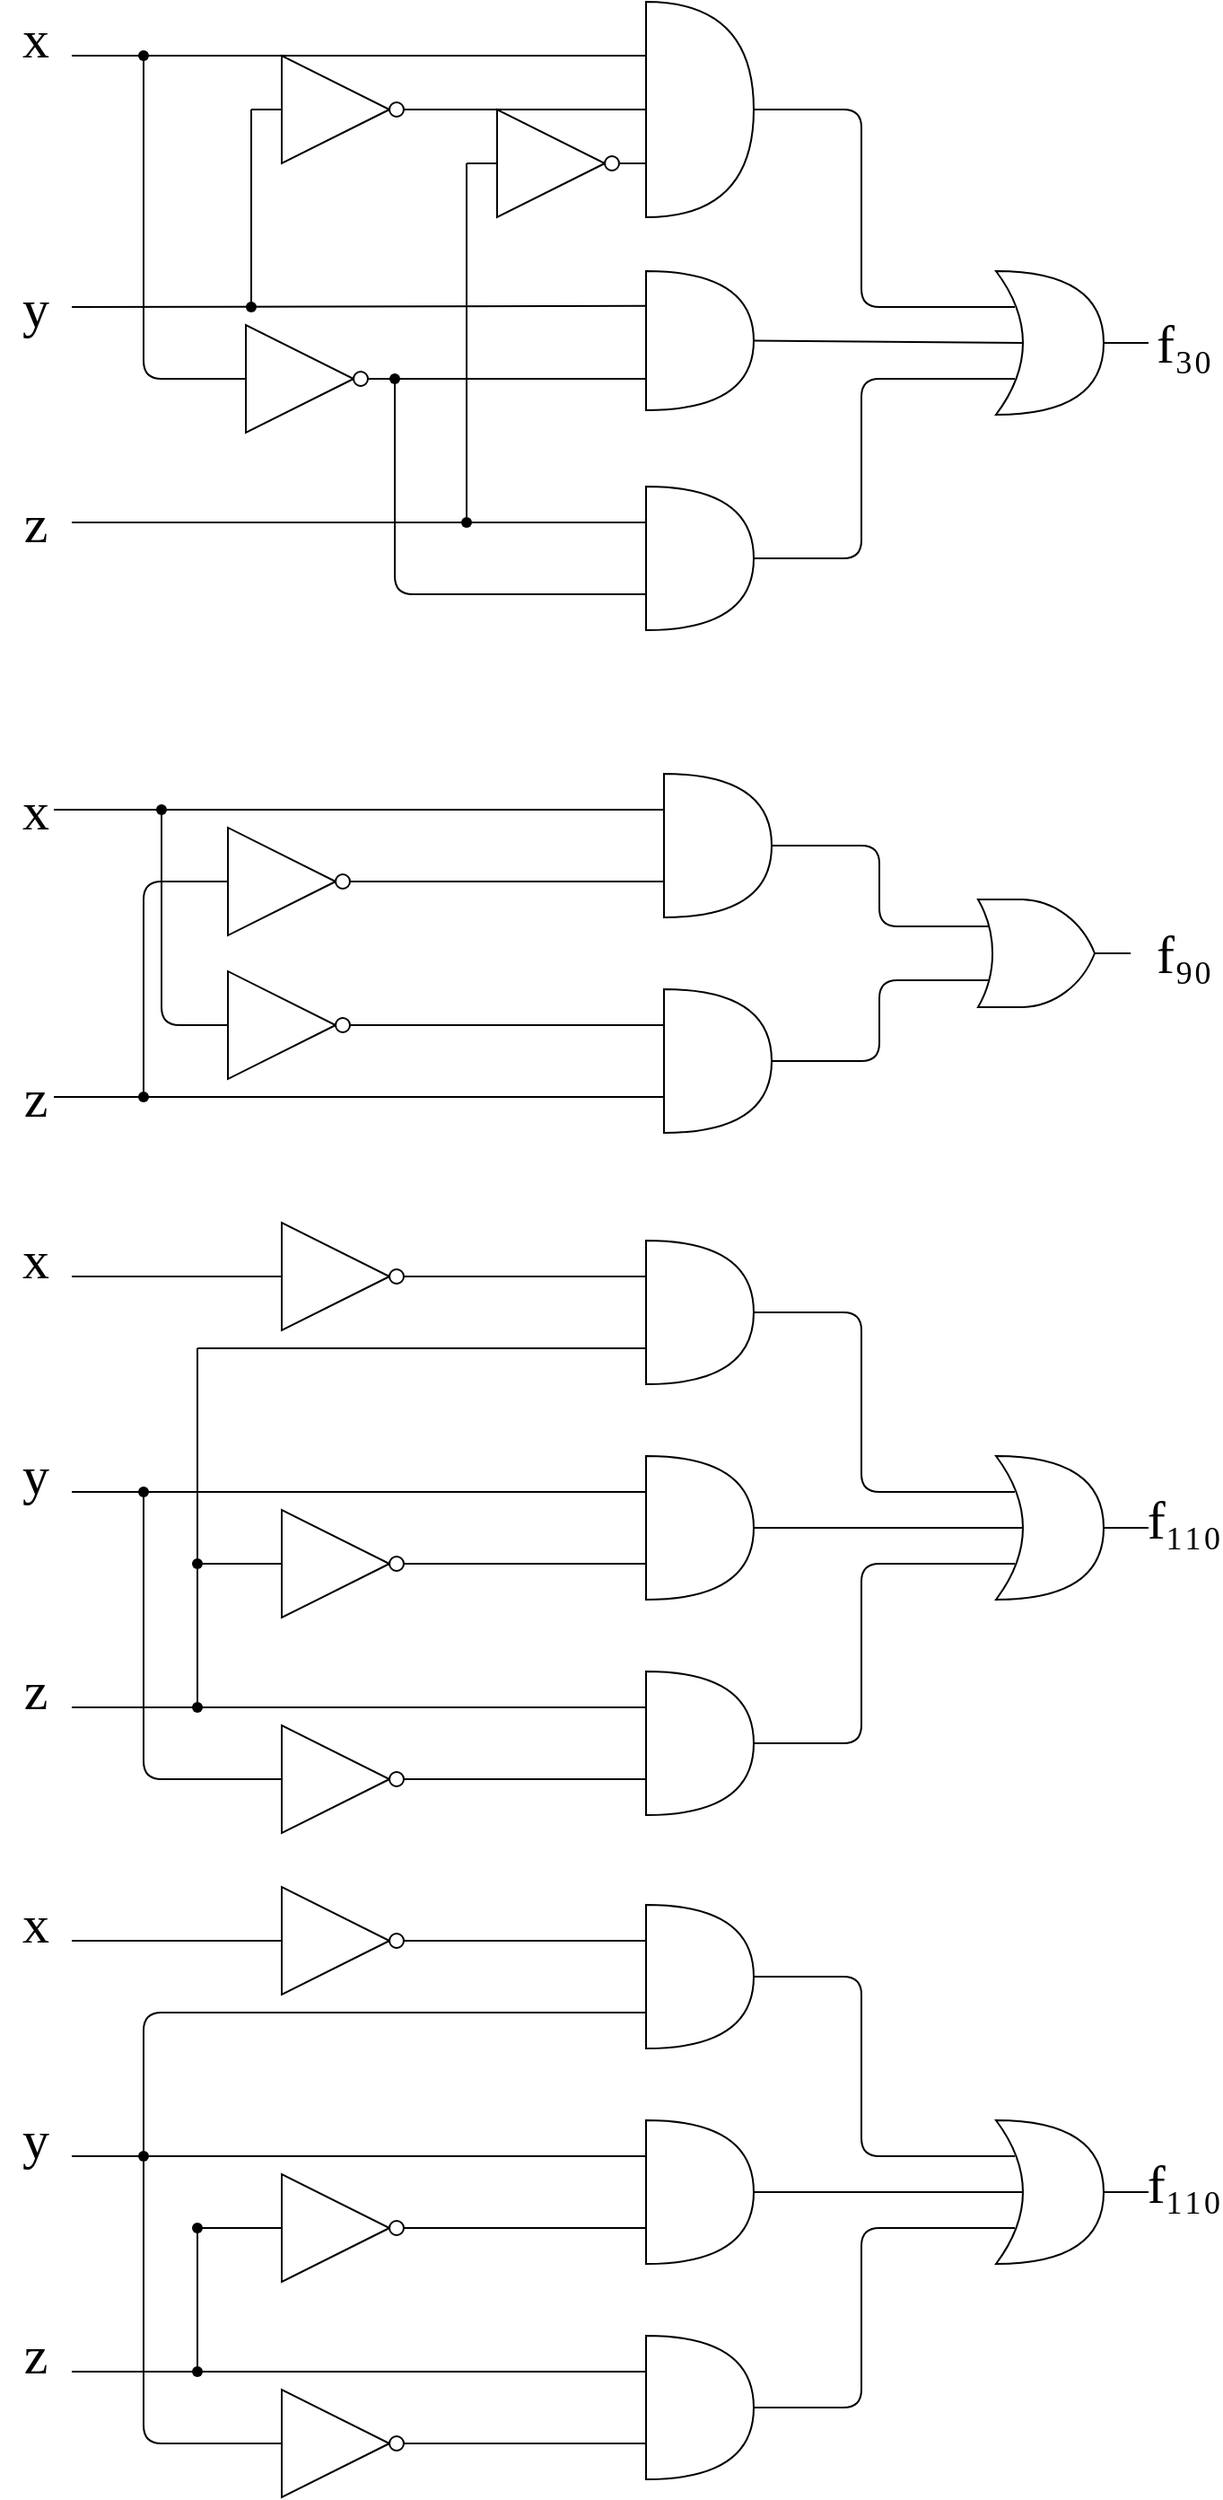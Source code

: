 <mxfile version="14.8.1" type="github">
  <diagram id="0W6Qc_67fqcdbap8SxTc" name="Page-1">
    <mxGraphModel dx="1673" dy="918" grid="1" gridSize="10" guides="1" tooltips="1" connect="1" arrows="1" fold="1" page="1" pageScale="1" pageWidth="1169" pageHeight="1654" math="0" shadow="0">
      <root>
        <mxCell id="0" />
        <mxCell id="1" parent="0" />
        <mxCell id="cX6OeLYtHGOCh2aDYkUL-3" value="" style="group" vertex="1" connectable="0" parent="1">
          <mxGeometry y="430" width="680" height="200" as="geometry" />
        </mxCell>
        <mxCell id="cX6OeLYtHGOCh2aDYkUL-4" value="" style="endArrow=none;html=1;entryX=0;entryY=0.25;entryDx=0;entryDy=0;entryPerimeter=0;startArrow=none;" edge="1" parent="cX6OeLYtHGOCh2aDYkUL-3" target="cX6OeLYtHGOCh2aDYkUL-8" source="cX6OeLYtHGOCh2aDYkUL-44">
          <mxGeometry width="50" height="50" relative="1" as="geometry">
            <mxPoint x="30" y="20" as="sourcePoint" />
            <mxPoint x="370" y="15" as="targetPoint" />
          </mxGeometry>
        </mxCell>
        <mxCell id="cX6OeLYtHGOCh2aDYkUL-5" value="" style="verticalLabelPosition=bottom;shadow=0;dashed=0;align=center;html=1;verticalAlign=top;shape=mxgraph.electrical.logic_gates.inverter_2;sketch=0;strokeColor=#000000;fillColor=#ffffff;" vertex="1" parent="cX6OeLYtHGOCh2aDYkUL-3">
          <mxGeometry x="110" y="110" width="100" height="60" as="geometry" />
        </mxCell>
        <mxCell id="cX6OeLYtHGOCh2aDYkUL-6" value="" style="verticalLabelPosition=bottom;shadow=0;dashed=0;align=center;html=1;verticalAlign=top;shape=mxgraph.electrical.logic_gates.logic_gate;operation=or;sketch=0;strokeColor=#000000;fillColor=#ffffff;" vertex="1" parent="cX6OeLYtHGOCh2aDYkUL-3">
          <mxGeometry x="530" y="70" width="100" height="60" as="geometry" />
        </mxCell>
        <mxCell id="cX6OeLYtHGOCh2aDYkUL-7" value="" style="verticalLabelPosition=bottom;shadow=0;dashed=0;align=center;html=1;verticalAlign=top;shape=mxgraph.electrical.logic_gates.inverter_2;sketch=0;strokeColor=#000000;fillColor=#ffffff;" vertex="1" parent="cX6OeLYtHGOCh2aDYkUL-3">
          <mxGeometry x="110" y="30" width="100" height="60" as="geometry" />
        </mxCell>
        <mxCell id="cX6OeLYtHGOCh2aDYkUL-8" value="" style="shape=or;whiteSpace=wrap;html=1;shadow=0;sketch=0;strokeColor=#000000;fillColor=#ffffff;" vertex="1" parent="cX6OeLYtHGOCh2aDYkUL-3">
          <mxGeometry x="370" width="60" height="80" as="geometry" />
        </mxCell>
        <mxCell id="cX6OeLYtHGOCh2aDYkUL-9" value="" style="endArrow=none;html=1;entryX=0;entryY=0.25;entryDx=0;entryDy=0;entryPerimeter=0;exitX=1;exitY=0.5;exitDx=0;exitDy=0;exitPerimeter=0;" edge="1" parent="cX6OeLYtHGOCh2aDYkUL-3" source="cX6OeLYtHGOCh2aDYkUL-5" target="cX6OeLYtHGOCh2aDYkUL-10">
          <mxGeometry width="50" height="50" relative="1" as="geometry">
            <mxPoint x="250" y="140" as="sourcePoint" />
            <mxPoint x="370" y="135" as="targetPoint" />
          </mxGeometry>
        </mxCell>
        <mxCell id="cX6OeLYtHGOCh2aDYkUL-10" value="" style="shape=or;whiteSpace=wrap;html=1;shadow=0;sketch=0;strokeColor=#000000;fillColor=#ffffff;" vertex="1" parent="cX6OeLYtHGOCh2aDYkUL-3">
          <mxGeometry x="370" y="120" width="60" height="80" as="geometry" />
        </mxCell>
        <mxCell id="cX6OeLYtHGOCh2aDYkUL-11" value="" style="endArrow=none;html=1;exitX=0;exitY=0.5;exitDx=0;exitDy=0;exitPerimeter=0;" edge="1" parent="cX6OeLYtHGOCh2aDYkUL-3" source="cX6OeLYtHGOCh2aDYkUL-5">
          <mxGeometry width="50" height="50" relative="1" as="geometry">
            <mxPoint x="260" y="250" as="sourcePoint" />
            <mxPoint x="90" y="20" as="targetPoint" />
            <Array as="points">
              <mxPoint x="90" y="140" />
            </Array>
          </mxGeometry>
        </mxCell>
        <mxCell id="cX6OeLYtHGOCh2aDYkUL-12" value="" style="endArrow=none;html=1;entryX=0;entryY=0.75;entryDx=0;entryDy=0;entryPerimeter=0;exitX=1;exitY=0.5;exitDx=0;exitDy=0;exitPerimeter=0;" edge="1" parent="cX6OeLYtHGOCh2aDYkUL-3" source="cX6OeLYtHGOCh2aDYkUL-7" target="cX6OeLYtHGOCh2aDYkUL-8">
          <mxGeometry width="50" height="50" relative="1" as="geometry">
            <mxPoint x="210" y="60" as="sourcePoint" />
            <mxPoint x="360" y="59.5" as="targetPoint" />
          </mxGeometry>
        </mxCell>
        <mxCell id="cX6OeLYtHGOCh2aDYkUL-13" value="" style="endArrow=none;html=1;entryX=0;entryY=0.75;entryDx=0;entryDy=0;entryPerimeter=0;" edge="1" parent="cX6OeLYtHGOCh2aDYkUL-3" target="cX6OeLYtHGOCh2aDYkUL-10">
          <mxGeometry width="50" height="50" relative="1" as="geometry">
            <mxPoint x="30" y="180" as="sourcePoint" />
            <mxPoint x="310" y="200" as="targetPoint" />
          </mxGeometry>
        </mxCell>
        <mxCell id="cX6OeLYtHGOCh2aDYkUL-14" value="" style="endArrow=none;html=1;exitX=0;exitY=0.5;exitDx=0;exitDy=0;exitPerimeter=0;" edge="1" parent="cX6OeLYtHGOCh2aDYkUL-3" source="cX6OeLYtHGOCh2aDYkUL-7">
          <mxGeometry width="50" height="50" relative="1" as="geometry">
            <mxPoint x="120" y="150" as="sourcePoint" />
            <mxPoint x="80" y="180" as="targetPoint" />
            <Array as="points">
              <mxPoint x="80" y="60" />
            </Array>
          </mxGeometry>
        </mxCell>
        <mxCell id="cX6OeLYtHGOCh2aDYkUL-15" value="" style="endArrow=none;html=1;entryX=0;entryY=0.25;entryDx=0;entryDy=0;entryPerimeter=0;exitX=1;exitY=0.5;exitDx=0;exitDy=0;exitPerimeter=0;" edge="1" parent="cX6OeLYtHGOCh2aDYkUL-3" source="cX6OeLYtHGOCh2aDYkUL-8" target="cX6OeLYtHGOCh2aDYkUL-6">
          <mxGeometry width="50" height="50" relative="1" as="geometry">
            <mxPoint x="260" y="250" as="sourcePoint" />
            <mxPoint x="310" y="200" as="targetPoint" />
            <Array as="points">
              <mxPoint x="490" y="40" />
              <mxPoint x="490" y="85" />
            </Array>
          </mxGeometry>
        </mxCell>
        <mxCell id="cX6OeLYtHGOCh2aDYkUL-16" value="" style="endArrow=none;html=1;entryX=0;entryY=0.75;entryDx=0;entryDy=0;entryPerimeter=0;exitX=1;exitY=0.5;exitDx=0;exitDy=0;exitPerimeter=0;" edge="1" parent="cX6OeLYtHGOCh2aDYkUL-3" source="cX6OeLYtHGOCh2aDYkUL-10" target="cX6OeLYtHGOCh2aDYkUL-6">
          <mxGeometry width="50" height="50" relative="1" as="geometry">
            <mxPoint x="440" y="50" as="sourcePoint" />
            <mxPoint x="540" y="95" as="targetPoint" />
            <Array as="points">
              <mxPoint x="490" y="160" />
              <mxPoint x="490" y="115" />
            </Array>
          </mxGeometry>
        </mxCell>
        <mxCell id="cX6OeLYtHGOCh2aDYkUL-17" value="&lt;font style=&quot;font-size: 30px&quot; face=&quot;Times New Roman&quot;&gt;x&lt;/font&gt;" style="text;html=1;strokeColor=none;fillColor=none;align=center;verticalAlign=middle;whiteSpace=wrap;rounded=0;shadow=0;sketch=0;" vertex="1" parent="cX6OeLYtHGOCh2aDYkUL-3">
          <mxGeometry y="10" width="40" height="20" as="geometry" />
        </mxCell>
        <mxCell id="cX6OeLYtHGOCh2aDYkUL-18" value="&lt;font style=&quot;font-size: 30px&quot; face=&quot;Times New Roman&quot;&gt;z&lt;/font&gt;" style="text;html=1;strokeColor=none;fillColor=none;align=center;verticalAlign=middle;whiteSpace=wrap;rounded=0;shadow=0;sketch=0;" vertex="1" parent="cX6OeLYtHGOCh2aDYkUL-3">
          <mxGeometry y="170" width="40" height="20" as="geometry" />
        </mxCell>
        <mxCell id="cX6OeLYtHGOCh2aDYkUL-19" value="&lt;div style=&quot;font-size: 30px&quot;&gt;&lt;font style=&quot;font-size: 30px&quot; face=&quot;Times New Roman&quot;&gt;f₉₀&lt;/font&gt;&lt;/div&gt;" style="text;html=1;strokeColor=none;fillColor=none;align=center;verticalAlign=middle;whiteSpace=wrap;rounded=0;shadow=0;sketch=0;" vertex="1" parent="cX6OeLYtHGOCh2aDYkUL-3">
          <mxGeometry x="640" y="90" width="40" height="20" as="geometry" />
        </mxCell>
        <mxCell id="cX6OeLYtHGOCh2aDYkUL-44" value="" style="shape=waypoint;sketch=0;fillStyle=solid;size=6;pointerEvents=1;points=[];fillColor=none;resizable=0;rotatable=0;perimeter=centerPerimeter;snapToPoint=1;" vertex="1" parent="cX6OeLYtHGOCh2aDYkUL-3">
          <mxGeometry x="70" width="40" height="40" as="geometry" />
        </mxCell>
        <mxCell id="cX6OeLYtHGOCh2aDYkUL-45" value="" style="endArrow=none;html=1;entryDx=0;entryDy=0;entryPerimeter=0;" edge="1" parent="cX6OeLYtHGOCh2aDYkUL-3" target="cX6OeLYtHGOCh2aDYkUL-44">
          <mxGeometry width="50" height="50" relative="1" as="geometry">
            <mxPoint x="30" y="20" as="sourcePoint" />
            <mxPoint x="370" y="20" as="targetPoint" />
          </mxGeometry>
        </mxCell>
        <mxCell id="cX6OeLYtHGOCh2aDYkUL-46" value="" style="shape=waypoint;sketch=0;fillStyle=solid;size=6;pointerEvents=1;points=[];fillColor=none;resizable=0;rotatable=0;perimeter=centerPerimeter;snapToPoint=1;" vertex="1" parent="cX6OeLYtHGOCh2aDYkUL-3">
          <mxGeometry x="60" y="160" width="40" height="40" as="geometry" />
        </mxCell>
        <mxCell id="cX6OeLYtHGOCh2aDYkUL-54" value="" style="group" vertex="1" connectable="0" parent="1">
          <mxGeometry y="680" width="615" height="330" as="geometry" />
        </mxCell>
        <mxCell id="cX6OeLYtHGOCh2aDYkUL-1" value="" style="shape=xor;whiteSpace=wrap;html=1;" vertex="1" parent="cX6OeLYtHGOCh2aDYkUL-54">
          <mxGeometry x="555" y="130" width="60" height="80" as="geometry" />
        </mxCell>
        <mxCell id="cX6OeLYtHGOCh2aDYkUL-2" value="" style="shape=or;whiteSpace=wrap;html=1;" vertex="1" parent="cX6OeLYtHGOCh2aDYkUL-54">
          <mxGeometry x="360" y="10" width="60" height="80" as="geometry" />
        </mxCell>
        <mxCell id="cX6OeLYtHGOCh2aDYkUL-20" value="&lt;font style=&quot;font-size: 30px&quot; face=&quot;Times New Roman&quot;&gt;x&lt;/font&gt;" style="text;html=1;strokeColor=none;fillColor=none;align=center;verticalAlign=middle;whiteSpace=wrap;rounded=0;shadow=0;sketch=0;" vertex="1" parent="cX6OeLYtHGOCh2aDYkUL-54">
          <mxGeometry y="10" width="40" height="20" as="geometry" />
        </mxCell>
        <mxCell id="cX6OeLYtHGOCh2aDYkUL-21" value="&lt;font style=&quot;font-size: 30px&quot; face=&quot;Times New Roman&quot;&gt;z&lt;/font&gt;" style="text;html=1;strokeColor=none;fillColor=none;align=center;verticalAlign=middle;whiteSpace=wrap;rounded=0;shadow=0;sketch=0;" vertex="1" parent="cX6OeLYtHGOCh2aDYkUL-54">
          <mxGeometry y="250" width="40" height="20" as="geometry" />
        </mxCell>
        <mxCell id="cX6OeLYtHGOCh2aDYkUL-22" value="&lt;font style=&quot;font-size: 30px&quot; face=&quot;Times New Roman&quot;&gt;y&lt;/font&gt;" style="text;html=1;strokeColor=none;fillColor=none;align=center;verticalAlign=middle;whiteSpace=wrap;rounded=0;shadow=0;sketch=0;" vertex="1" parent="cX6OeLYtHGOCh2aDYkUL-54">
          <mxGeometry y="130" width="40" height="20" as="geometry" />
        </mxCell>
        <mxCell id="cX6OeLYtHGOCh2aDYkUL-24" value="" style="endArrow=none;html=1;entryX=0;entryY=0.25;entryDx=0;entryDy=0;entryPerimeter=0;exitX=1;exitY=0.5;exitDx=0;exitDy=0;exitPerimeter=0;" edge="1" parent="cX6OeLYtHGOCh2aDYkUL-54" source="cX6OeLYtHGOCh2aDYkUL-25" target="cX6OeLYtHGOCh2aDYkUL-2">
          <mxGeometry width="50" height="50" relative="1" as="geometry">
            <mxPoint x="140" y="30" as="sourcePoint" />
            <mxPoint x="460" y="150" as="targetPoint" />
          </mxGeometry>
        </mxCell>
        <mxCell id="cX6OeLYtHGOCh2aDYkUL-25" value="" style="verticalLabelPosition=bottom;shadow=0;dashed=0;align=center;html=1;verticalAlign=top;shape=mxgraph.electrical.logic_gates.inverter_2;sketch=0;strokeColor=#000000;fillColor=#ffffff;" vertex="1" parent="cX6OeLYtHGOCh2aDYkUL-54">
          <mxGeometry x="140" width="100" height="60" as="geometry" />
        </mxCell>
        <mxCell id="cX6OeLYtHGOCh2aDYkUL-28" value="" style="endArrow=none;html=1;entryX=1;entryY=1;entryDx=0;entryDy=0;exitX=0;exitY=0.25;exitDx=0;exitDy=0;exitPerimeter=0;" edge="1" parent="cX6OeLYtHGOCh2aDYkUL-54" source="cX6OeLYtHGOCh2aDYkUL-29" target="cX6OeLYtHGOCh2aDYkUL-22">
          <mxGeometry width="50" height="50" relative="1" as="geometry">
            <mxPoint x="350" y="110" as="sourcePoint" />
            <mxPoint x="460" y="30" as="targetPoint" />
          </mxGeometry>
        </mxCell>
        <mxCell id="cX6OeLYtHGOCh2aDYkUL-29" value="" style="shape=or;whiteSpace=wrap;html=1;" vertex="1" parent="cX6OeLYtHGOCh2aDYkUL-54">
          <mxGeometry x="360" y="130" width="60" height="80" as="geometry" />
        </mxCell>
        <mxCell id="cX6OeLYtHGOCh2aDYkUL-30" value="" style="shape=or;whiteSpace=wrap;html=1;" vertex="1" parent="cX6OeLYtHGOCh2aDYkUL-54">
          <mxGeometry x="360" y="250" width="60" height="80" as="geometry" />
        </mxCell>
        <mxCell id="cX6OeLYtHGOCh2aDYkUL-31" value="" style="verticalLabelPosition=bottom;shadow=0;dashed=0;align=center;html=1;verticalAlign=top;shape=mxgraph.electrical.logic_gates.inverter_2;sketch=0;strokeColor=#000000;fillColor=#ffffff;" vertex="1" parent="cX6OeLYtHGOCh2aDYkUL-54">
          <mxGeometry x="140" y="160" width="100" height="60" as="geometry" />
        </mxCell>
        <mxCell id="cX6OeLYtHGOCh2aDYkUL-32" value="" style="endArrow=none;html=1;exitX=0;exitY=0.5;exitDx=0;exitDy=0;exitPerimeter=0;" edge="1" parent="cX6OeLYtHGOCh2aDYkUL-54" source="cX6OeLYtHGOCh2aDYkUL-31">
          <mxGeometry width="50" height="50" relative="1" as="geometry">
            <mxPoint x="410" y="80" as="sourcePoint" />
            <mxPoint x="110" y="190" as="targetPoint" />
          </mxGeometry>
        </mxCell>
        <mxCell id="cX6OeLYtHGOCh2aDYkUL-33" value="" style="endArrow=none;html=1;exitX=1;exitY=0.5;exitDx=0;exitDy=0;exitPerimeter=0;entryX=0;entryY=0.75;entryDx=0;entryDy=0;entryPerimeter=0;" edge="1" parent="cX6OeLYtHGOCh2aDYkUL-54" source="cX6OeLYtHGOCh2aDYkUL-31" target="cX6OeLYtHGOCh2aDYkUL-29">
          <mxGeometry width="50" height="50" relative="1" as="geometry">
            <mxPoint x="410" y="80" as="sourcePoint" />
            <mxPoint x="460" y="30" as="targetPoint" />
          </mxGeometry>
        </mxCell>
        <mxCell id="cX6OeLYtHGOCh2aDYkUL-34" value="" style="endArrow=none;html=1;exitX=0;exitY=0.5;exitDx=0;exitDy=0;exitPerimeter=0;" edge="1" parent="cX6OeLYtHGOCh2aDYkUL-54" source="cX6OeLYtHGOCh2aDYkUL-35">
          <mxGeometry width="50" height="50" relative="1" as="geometry">
            <mxPoint x="410" y="80" as="sourcePoint" />
            <mxPoint x="80" y="150" as="targetPoint" />
            <Array as="points">
              <mxPoint x="80" y="310" />
            </Array>
          </mxGeometry>
        </mxCell>
        <mxCell id="cX6OeLYtHGOCh2aDYkUL-37" value="" style="endArrow=none;html=1;exitDx=0;exitDy=0;exitPerimeter=0;startArrow=none;" edge="1" parent="cX6OeLYtHGOCh2aDYkUL-54" source="cX6OeLYtHGOCh2aDYkUL-50">
          <mxGeometry width="50" height="50" relative="1" as="geometry">
            <mxPoint x="410" y="80" as="sourcePoint" />
            <mxPoint x="110" y="270" as="targetPoint" />
          </mxGeometry>
        </mxCell>
        <mxCell id="cX6OeLYtHGOCh2aDYkUL-38" value="" style="endArrow=none;html=1;exitX=1;exitY=1;exitDx=0;exitDy=0;" edge="1" parent="cX6OeLYtHGOCh2aDYkUL-54" source="cX6OeLYtHGOCh2aDYkUL-21">
          <mxGeometry width="50" height="50" relative="1" as="geometry">
            <mxPoint x="410" y="80" as="sourcePoint" />
            <mxPoint x="110" y="270" as="targetPoint" />
          </mxGeometry>
        </mxCell>
        <mxCell id="cX6OeLYtHGOCh2aDYkUL-39" value="" style="endArrow=none;html=1;startArrow=none;" edge="1" parent="cX6OeLYtHGOCh2aDYkUL-54" source="cX6OeLYtHGOCh2aDYkUL-48">
          <mxGeometry width="50" height="50" relative="1" as="geometry">
            <mxPoint x="110" y="270" as="sourcePoint" />
            <mxPoint x="110" y="70" as="targetPoint" />
          </mxGeometry>
        </mxCell>
        <mxCell id="cX6OeLYtHGOCh2aDYkUL-40" value="" style="endArrow=none;html=1;exitX=0;exitY=0.75;exitDx=0;exitDy=0;exitPerimeter=0;" edge="1" parent="cX6OeLYtHGOCh2aDYkUL-54" source="cX6OeLYtHGOCh2aDYkUL-2">
          <mxGeometry width="50" height="50" relative="1" as="geometry">
            <mxPoint x="120" y="280" as="sourcePoint" />
            <mxPoint x="110" y="70" as="targetPoint" />
          </mxGeometry>
        </mxCell>
        <mxCell id="cX6OeLYtHGOCh2aDYkUL-41" value="" style="endArrow=none;html=1;entryX=1;entryY=0.5;entryDx=0;entryDy=0;entryPerimeter=0;exitX=0.175;exitY=0.25;exitDx=0;exitDy=0;exitPerimeter=0;" edge="1" parent="cX6OeLYtHGOCh2aDYkUL-54" source="cX6OeLYtHGOCh2aDYkUL-1" target="cX6OeLYtHGOCh2aDYkUL-2">
          <mxGeometry width="50" height="50" relative="1" as="geometry">
            <mxPoint x="410" y="80" as="sourcePoint" />
            <mxPoint x="460" y="30" as="targetPoint" />
            <Array as="points">
              <mxPoint x="480" y="150" />
              <mxPoint x="480" y="50" />
            </Array>
          </mxGeometry>
        </mxCell>
        <mxCell id="cX6OeLYtHGOCh2aDYkUL-42" value="" style="endArrow=none;html=1;entryX=1;entryY=0.5;entryDx=0;entryDy=0;entryPerimeter=0;exitX=0.25;exitY=0.5;exitDx=0;exitDy=0;exitPerimeter=0;" edge="1" parent="cX6OeLYtHGOCh2aDYkUL-54" source="cX6OeLYtHGOCh2aDYkUL-1" target="cX6OeLYtHGOCh2aDYkUL-29">
          <mxGeometry width="50" height="50" relative="1" as="geometry">
            <mxPoint x="575.5" y="160" as="sourcePoint" />
            <mxPoint x="430" y="60" as="targetPoint" />
          </mxGeometry>
        </mxCell>
        <mxCell id="cX6OeLYtHGOCh2aDYkUL-43" value="" style="endArrow=none;html=1;entryX=1;entryY=0.5;entryDx=0;entryDy=0;entryPerimeter=0;exitX=0.175;exitY=0.75;exitDx=0;exitDy=0;exitPerimeter=0;" edge="1" parent="cX6OeLYtHGOCh2aDYkUL-54" source="cX6OeLYtHGOCh2aDYkUL-1" target="cX6OeLYtHGOCh2aDYkUL-30">
          <mxGeometry width="50" height="50" relative="1" as="geometry">
            <mxPoint x="580" y="180" as="sourcePoint" />
            <mxPoint x="430" y="180" as="targetPoint" />
            <Array as="points">
              <mxPoint x="480" y="190" />
              <mxPoint x="480" y="290" />
            </Array>
          </mxGeometry>
        </mxCell>
        <mxCell id="cX6OeLYtHGOCh2aDYkUL-47" value="" style="shape=waypoint;sketch=0;fillStyle=solid;size=6;pointerEvents=1;points=[];fillColor=none;resizable=0;rotatable=0;perimeter=centerPerimeter;snapToPoint=1;" vertex="1" parent="cX6OeLYtHGOCh2aDYkUL-54">
          <mxGeometry x="60" y="130" width="40" height="40" as="geometry" />
        </mxCell>
        <mxCell id="cX6OeLYtHGOCh2aDYkUL-48" value="" style="shape=waypoint;sketch=0;fillStyle=solid;size=6;pointerEvents=1;points=[];fillColor=none;resizable=0;rotatable=0;perimeter=centerPerimeter;snapToPoint=1;" vertex="1" parent="cX6OeLYtHGOCh2aDYkUL-54">
          <mxGeometry x="90" y="170" width="40" height="40" as="geometry" />
        </mxCell>
        <mxCell id="cX6OeLYtHGOCh2aDYkUL-49" value="" style="endArrow=none;html=1;" edge="1" parent="cX6OeLYtHGOCh2aDYkUL-54" target="cX6OeLYtHGOCh2aDYkUL-48">
          <mxGeometry width="50" height="50" relative="1" as="geometry">
            <mxPoint x="110" y="270" as="sourcePoint" />
            <mxPoint x="110" y="70" as="targetPoint" />
          </mxGeometry>
        </mxCell>
        <mxCell id="cX6OeLYtHGOCh2aDYkUL-50" value="" style="shape=waypoint;sketch=0;fillStyle=solid;size=6;pointerEvents=1;points=[];fillColor=none;resizable=0;rotatable=0;perimeter=centerPerimeter;snapToPoint=1;" vertex="1" parent="cX6OeLYtHGOCh2aDYkUL-54">
          <mxGeometry x="90" y="250" width="40" height="40" as="geometry" />
        </mxCell>
        <mxCell id="cX6OeLYtHGOCh2aDYkUL-51" value="" style="endArrow=none;html=1;exitX=0;exitY=0.25;exitDx=0;exitDy=0;exitPerimeter=0;" edge="1" parent="cX6OeLYtHGOCh2aDYkUL-54" source="cX6OeLYtHGOCh2aDYkUL-30" target="cX6OeLYtHGOCh2aDYkUL-50">
          <mxGeometry width="50" height="50" relative="1" as="geometry">
            <mxPoint x="360" y="270" as="sourcePoint" />
            <mxPoint x="110" y="270" as="targetPoint" />
          </mxGeometry>
        </mxCell>
        <mxCell id="cX6OeLYtHGOCh2aDYkUL-53" value="" style="endArrow=none;html=1;entryX=0;entryY=0.5;entryDx=0;entryDy=0;entryPerimeter=0;exitX=1;exitY=1;exitDx=0;exitDy=0;" edge="1" parent="cX6OeLYtHGOCh2aDYkUL-54" source="cX6OeLYtHGOCh2aDYkUL-20" target="cX6OeLYtHGOCh2aDYkUL-25">
          <mxGeometry width="50" height="50" relative="1" as="geometry">
            <mxPoint x="370" y="80" as="sourcePoint" />
            <mxPoint x="420" y="30" as="targetPoint" />
          </mxGeometry>
        </mxCell>
        <mxCell id="cX6OeLYtHGOCh2aDYkUL-108" value="" style="group" vertex="1" connectable="0" parent="1">
          <mxGeometry x="140" y="835" width="540" height="185" as="geometry" />
        </mxCell>
        <mxCell id="cX6OeLYtHGOCh2aDYkUL-35" value="" style="verticalLabelPosition=bottom;shadow=0;dashed=0;align=center;html=1;verticalAlign=top;shape=mxgraph.electrical.logic_gates.inverter_2;sketch=0;strokeColor=#000000;fillColor=#ffffff;" vertex="1" parent="cX6OeLYtHGOCh2aDYkUL-108">
          <mxGeometry y="125" width="100" height="60" as="geometry" />
        </mxCell>
        <mxCell id="cX6OeLYtHGOCh2aDYkUL-103" value="&lt;div style=&quot;font-size: 30px&quot;&gt;&lt;font style=&quot;font-size: 30px&quot; face=&quot;Times New Roman&quot;&gt;f₁₁₀&lt;/font&gt;&lt;/div&gt;" style="text;html=1;strokeColor=none;fillColor=none;align=center;verticalAlign=middle;whiteSpace=wrap;rounded=0;shadow=0;sketch=0;" vertex="1" parent="cX6OeLYtHGOCh2aDYkUL-108">
          <mxGeometry x="500" width="40" height="20" as="geometry" />
        </mxCell>
        <mxCell id="cX6OeLYtHGOCh2aDYkUL-104" value="" style="endArrow=none;html=1;exitX=1;exitY=0.5;exitDx=0;exitDy=0;exitPerimeter=0;entryX=0;entryY=0.75;entryDx=0;entryDy=0;" edge="1" parent="cX6OeLYtHGOCh2aDYkUL-108" source="cX6OeLYtHGOCh2aDYkUL-1" target="cX6OeLYtHGOCh2aDYkUL-103">
          <mxGeometry width="50" height="50" relative="1" as="geometry">
            <mxPoint x="470" y="15" as="sourcePoint" />
            <mxPoint x="190" y="-135" as="targetPoint" />
          </mxGeometry>
        </mxCell>
        <mxCell id="cX6OeLYtHGOCh2aDYkUL-36" value="" style="endArrow=none;html=1;entryX=1;entryY=0.5;entryDx=0;entryDy=0;entryPerimeter=0;exitX=0;exitY=0.75;exitDx=0;exitDy=0;exitPerimeter=0;" edge="1" parent="1" source="cX6OeLYtHGOCh2aDYkUL-30" target="cX6OeLYtHGOCh2aDYkUL-35">
          <mxGeometry width="50" height="50" relative="1" as="geometry">
            <mxPoint x="410" y="760" as="sourcePoint" />
            <mxPoint x="460" y="710" as="targetPoint" />
          </mxGeometry>
        </mxCell>
        <mxCell id="cX6OeLYtHGOCh2aDYkUL-109" value="" style="group" vertex="1" connectable="0" parent="1">
          <mxGeometry width="680" height="350" as="geometry" />
        </mxCell>
        <mxCell id="cX6OeLYtHGOCh2aDYkUL-57" value="" style="shape=xor;whiteSpace=wrap;html=1;" vertex="1" parent="cX6OeLYtHGOCh2aDYkUL-109">
          <mxGeometry x="555" y="150" width="60" height="80" as="geometry" />
        </mxCell>
        <mxCell id="cX6OeLYtHGOCh2aDYkUL-58" value="" style="shape=or;whiteSpace=wrap;html=1;" vertex="1" parent="cX6OeLYtHGOCh2aDYkUL-109">
          <mxGeometry x="360" width="60" height="120" as="geometry" />
        </mxCell>
        <mxCell id="cX6OeLYtHGOCh2aDYkUL-59" value="&lt;font style=&quot;font-size: 30px&quot; face=&quot;Times New Roman&quot;&gt;x&lt;/font&gt;" style="text;html=1;strokeColor=none;fillColor=none;align=center;verticalAlign=middle;whiteSpace=wrap;rounded=0;shadow=0;sketch=0;" vertex="1" parent="cX6OeLYtHGOCh2aDYkUL-109">
          <mxGeometry y="10" width="40" height="20" as="geometry" />
        </mxCell>
        <mxCell id="cX6OeLYtHGOCh2aDYkUL-60" value="&lt;font style=&quot;font-size: 30px&quot; face=&quot;Times New Roman&quot;&gt;z&lt;/font&gt;" style="text;html=1;strokeColor=none;fillColor=none;align=center;verticalAlign=middle;whiteSpace=wrap;rounded=0;shadow=0;sketch=0;" vertex="1" parent="cX6OeLYtHGOCh2aDYkUL-109">
          <mxGeometry y="280" width="40" height="20" as="geometry" />
        </mxCell>
        <mxCell id="cX6OeLYtHGOCh2aDYkUL-61" value="&lt;font style=&quot;font-size: 30px&quot; face=&quot;Times New Roman&quot;&gt;y&lt;/font&gt;" style="text;html=1;strokeColor=none;fillColor=none;align=center;verticalAlign=middle;whiteSpace=wrap;rounded=0;shadow=0;sketch=0;" vertex="1" parent="cX6OeLYtHGOCh2aDYkUL-109">
          <mxGeometry y="160" width="40" height="20" as="geometry" />
        </mxCell>
        <mxCell id="cX6OeLYtHGOCh2aDYkUL-62" value="" style="endArrow=none;html=1;entryX=0;entryY=0.25;entryDx=0;entryDy=0;entryPerimeter=0;exitX=1;exitY=1;exitDx=0;exitDy=0;" edge="1" parent="cX6OeLYtHGOCh2aDYkUL-109" source="cX6OeLYtHGOCh2aDYkUL-59" target="cX6OeLYtHGOCh2aDYkUL-58">
          <mxGeometry y="30" width="50" height="50" as="geometry">
            <mxPoint x="50" y="70" as="sourcePoint" />
            <mxPoint x="460" y="180" as="targetPoint" />
          </mxGeometry>
        </mxCell>
        <mxCell id="cX6OeLYtHGOCh2aDYkUL-64" value="" style="endArrow=none;html=1;entryX=1;entryY=0.5;entryDx=0;entryDy=0;exitX=0;exitY=0.25;exitDx=0;exitDy=0;exitPerimeter=0;" edge="1" parent="cX6OeLYtHGOCh2aDYkUL-109" source="cX6OeLYtHGOCh2aDYkUL-65" target="cX6OeLYtHGOCh2aDYkUL-61">
          <mxGeometry y="30" width="50" height="50" as="geometry">
            <mxPoint x="350" y="140" as="sourcePoint" />
            <mxPoint x="460" y="60" as="targetPoint" />
          </mxGeometry>
        </mxCell>
        <mxCell id="cX6OeLYtHGOCh2aDYkUL-65" value="" style="shape=or;whiteSpace=wrap;html=1;" vertex="1" parent="cX6OeLYtHGOCh2aDYkUL-109">
          <mxGeometry x="360" y="150" width="60" height="77.5" as="geometry" />
        </mxCell>
        <mxCell id="cX6OeLYtHGOCh2aDYkUL-67" value="" style="verticalLabelPosition=bottom;shadow=0;dashed=0;align=center;html=1;verticalAlign=top;shape=mxgraph.electrical.logic_gates.inverter_2;sketch=0;strokeColor=#000000;fillColor=#ffffff;" vertex="1" parent="cX6OeLYtHGOCh2aDYkUL-109">
          <mxGeometry x="140" y="30" width="100" height="60" as="geometry" />
        </mxCell>
        <mxCell id="cX6OeLYtHGOCh2aDYkUL-69" value="" style="endArrow=none;html=1;exitX=1;exitY=0.5;exitDx=0;exitDy=0;exitPerimeter=0;entryX=0;entryY=0.5;entryDx=0;entryDy=0;entryPerimeter=0;" edge="1" parent="cX6OeLYtHGOCh2aDYkUL-109" source="cX6OeLYtHGOCh2aDYkUL-67" target="cX6OeLYtHGOCh2aDYkUL-58">
          <mxGeometry y="30" width="50" height="50" as="geometry">
            <mxPoint x="230" y="190" as="sourcePoint" />
            <mxPoint x="350" y="90" as="targetPoint" />
          </mxGeometry>
        </mxCell>
        <mxCell id="cX6OeLYtHGOCh2aDYkUL-71" value="" style="endArrow=none;html=1;exitDx=0;exitDy=0;exitPerimeter=0;startArrow=none;" edge="1" parent="cX6OeLYtHGOCh2aDYkUL-109">
          <mxGeometry y="30" width="50" height="50" as="geometry">
            <mxPoint x="110" y="300" as="sourcePoint" />
            <mxPoint x="110" y="300" as="targetPoint" />
          </mxGeometry>
        </mxCell>
        <mxCell id="cX6OeLYtHGOCh2aDYkUL-75" value="" style="endArrow=none;html=1;entryX=1;entryY=0.5;entryDx=0;entryDy=0;entryPerimeter=0;exitX=0.175;exitY=0.25;exitDx=0;exitDy=0;exitPerimeter=0;" edge="1" parent="cX6OeLYtHGOCh2aDYkUL-109" source="cX6OeLYtHGOCh2aDYkUL-57" target="cX6OeLYtHGOCh2aDYkUL-58">
          <mxGeometry y="30" width="50" height="50" as="geometry">
            <mxPoint x="410" y="110" as="sourcePoint" />
            <mxPoint x="460" y="60" as="targetPoint" />
            <Array as="points">
              <mxPoint x="480" y="170" />
              <mxPoint x="480" y="60" />
            </Array>
          </mxGeometry>
        </mxCell>
        <mxCell id="cX6OeLYtHGOCh2aDYkUL-76" value="" style="endArrow=none;html=1;entryX=1;entryY=0.5;entryDx=0;entryDy=0;entryPerimeter=0;exitX=0.25;exitY=0.5;exitDx=0;exitDy=0;exitPerimeter=0;" edge="1" parent="cX6OeLYtHGOCh2aDYkUL-109" source="cX6OeLYtHGOCh2aDYkUL-57" target="cX6OeLYtHGOCh2aDYkUL-65">
          <mxGeometry y="30" width="50" height="50" as="geometry">
            <mxPoint x="575.5" y="190" as="sourcePoint" />
            <mxPoint x="430" y="90" as="targetPoint" />
          </mxGeometry>
        </mxCell>
        <mxCell id="cX6OeLYtHGOCh2aDYkUL-77" value="" style="endArrow=none;html=1;entryX=1;entryY=0.5;entryDx=0;entryDy=0;entryPerimeter=0;exitX=0.175;exitY=0.75;exitDx=0;exitDy=0;exitPerimeter=0;" edge="1" parent="cX6OeLYtHGOCh2aDYkUL-109" source="cX6OeLYtHGOCh2aDYkUL-57" target="cX6OeLYtHGOCh2aDYkUL-66">
          <mxGeometry y="30" width="50" height="50" as="geometry">
            <mxPoint x="580" y="210" as="sourcePoint" />
            <mxPoint x="430" y="210" as="targetPoint" />
            <Array as="points">
              <mxPoint x="480" y="210" />
              <mxPoint x="480" y="310" />
            </Array>
          </mxGeometry>
        </mxCell>
        <mxCell id="cX6OeLYtHGOCh2aDYkUL-82" value="" style="endArrow=none;html=1;exitDx=0;exitDy=0;exitPerimeter=0;entryX=1;entryY=0.5;entryDx=0;entryDy=0;entryPerimeter=0;startArrow=none;" edge="1" parent="cX6OeLYtHGOCh2aDYkUL-109" source="cX6OeLYtHGOCh2aDYkUL-99" target="cX6OeLYtHGOCh2aDYkUL-60">
          <mxGeometry y="30" width="50" height="50" as="geometry">
            <mxPoint x="360" y="300" as="sourcePoint" />
            <mxPoint x="110" y="300" as="targetPoint" />
          </mxGeometry>
        </mxCell>
        <mxCell id="cX6OeLYtHGOCh2aDYkUL-86" value="" style="endArrow=none;html=1;entryX=0;entryY=0.5;entryDx=0;entryDy=0;entryPerimeter=0;" edge="1" parent="cX6OeLYtHGOCh2aDYkUL-109" target="cX6OeLYtHGOCh2aDYkUL-87">
          <mxGeometry width="50" height="50" relative="1" as="geometry">
            <mxPoint x="80" y="30" as="sourcePoint" />
            <mxPoint x="110" y="240" as="targetPoint" />
            <Array as="points">
              <mxPoint x="80" y="210" />
            </Array>
          </mxGeometry>
        </mxCell>
        <mxCell id="cX6OeLYtHGOCh2aDYkUL-87" value="" style="verticalLabelPosition=bottom;shadow=0;dashed=0;align=center;html=1;verticalAlign=top;shape=mxgraph.electrical.logic_gates.inverter_2;sketch=0;strokeColor=#000000;fillColor=#ffffff;" vertex="1" parent="cX6OeLYtHGOCh2aDYkUL-109">
          <mxGeometry x="120" y="180" width="100" height="60" as="geometry" />
        </mxCell>
        <mxCell id="cX6OeLYtHGOCh2aDYkUL-89" value="" style="endArrow=none;html=1;exitX=1;exitY=0.5;exitDx=0;exitDy=0;exitPerimeter=0;" edge="1" parent="cX6OeLYtHGOCh2aDYkUL-109" source="cX6OeLYtHGOCh2aDYkUL-87">
          <mxGeometry width="50" height="50" relative="1" as="geometry">
            <mxPoint x="280" y="240" as="sourcePoint" />
            <mxPoint x="360" y="210" as="targetPoint" />
          </mxGeometry>
        </mxCell>
        <mxCell id="cX6OeLYtHGOCh2aDYkUL-90" value="" style="endArrow=none;html=1;entryX=0;entryY=0.75;entryDx=0;entryDy=0;entryPerimeter=0;" edge="1" parent="cX6OeLYtHGOCh2aDYkUL-109" target="cX6OeLYtHGOCh2aDYkUL-66">
          <mxGeometry width="50" height="50" relative="1" as="geometry">
            <mxPoint x="220" y="210" as="sourcePoint" />
            <mxPoint x="330" y="190" as="targetPoint" />
            <Array as="points">
              <mxPoint x="220" y="330" />
            </Array>
          </mxGeometry>
        </mxCell>
        <mxCell id="cX6OeLYtHGOCh2aDYkUL-91" value="" style="endArrow=none;html=1;exitX=0;exitY=0.5;exitDx=0;exitDy=0;exitPerimeter=0;" edge="1" parent="cX6OeLYtHGOCh2aDYkUL-109" source="cX6OeLYtHGOCh2aDYkUL-67">
          <mxGeometry width="50" height="50" relative="1" as="geometry">
            <mxPoint x="280" y="240" as="sourcePoint" />
            <mxPoint x="140" y="170" as="targetPoint" />
          </mxGeometry>
        </mxCell>
        <mxCell id="cX6OeLYtHGOCh2aDYkUL-94" value="" style="endArrow=none;html=1;entryX=0;entryY=0.5;entryDx=0;entryDy=0;entryPerimeter=0;" edge="1" parent="cX6OeLYtHGOCh2aDYkUL-109" target="cX6OeLYtHGOCh2aDYkUL-95">
          <mxGeometry width="50" height="50" relative="1" as="geometry">
            <mxPoint x="260" y="290" as="sourcePoint" />
            <mxPoint x="240" y="120" as="targetPoint" />
          </mxGeometry>
        </mxCell>
        <mxCell id="cX6OeLYtHGOCh2aDYkUL-95" value="" style="verticalLabelPosition=bottom;shadow=0;dashed=0;align=center;html=1;verticalAlign=top;shape=mxgraph.electrical.logic_gates.inverter_2;sketch=0;strokeColor=#000000;fillColor=#ffffff;" vertex="1" parent="cX6OeLYtHGOCh2aDYkUL-109">
          <mxGeometry x="260" y="60" width="100" height="60" as="geometry" />
        </mxCell>
        <mxCell id="cX6OeLYtHGOCh2aDYkUL-96" style="edgeStyle=orthogonalEdgeStyle;rounded=0;orthogonalLoop=1;jettySize=auto;html=1;exitX=0;exitY=0.75;exitDx=0;exitDy=0;exitPerimeter=0;entryX=1;entryY=0.5;entryDx=0;entryDy=0;entryPerimeter=0;" edge="1" parent="cX6OeLYtHGOCh2aDYkUL-109" source="cX6OeLYtHGOCh2aDYkUL-58" target="cX6OeLYtHGOCh2aDYkUL-95">
          <mxGeometry relative="1" as="geometry" />
        </mxCell>
        <mxCell id="cX6OeLYtHGOCh2aDYkUL-97" value="" style="shape=waypoint;sketch=0;fillStyle=solid;size=6;pointerEvents=1;points=[];fillColor=none;resizable=0;rotatable=0;perimeter=centerPerimeter;snapToPoint=1;" vertex="1" parent="cX6OeLYtHGOCh2aDYkUL-109">
          <mxGeometry x="60" y="10" width="40" height="40" as="geometry" />
        </mxCell>
        <mxCell id="cX6OeLYtHGOCh2aDYkUL-98" value="" style="shape=waypoint;sketch=0;fillStyle=solid;size=6;pointerEvents=1;points=[];fillColor=none;resizable=0;rotatable=0;perimeter=centerPerimeter;snapToPoint=1;" vertex="1" parent="cX6OeLYtHGOCh2aDYkUL-109">
          <mxGeometry x="120" y="150" width="40" height="40" as="geometry" />
        </mxCell>
        <mxCell id="cX6OeLYtHGOCh2aDYkUL-99" value="" style="shape=waypoint;sketch=0;fillStyle=solid;size=6;pointerEvents=1;points=[];fillColor=none;resizable=0;rotatable=0;perimeter=centerPerimeter;snapToPoint=1;" vertex="1" parent="cX6OeLYtHGOCh2aDYkUL-109">
          <mxGeometry x="240" y="270" width="40" height="40" as="geometry" />
        </mxCell>
        <mxCell id="cX6OeLYtHGOCh2aDYkUL-100" value="" style="endArrow=none;html=1;exitX=0;exitY=0.25;exitDx=0;exitDy=0;exitPerimeter=0;entryDx=0;entryDy=0;entryPerimeter=0;" edge="1" parent="cX6OeLYtHGOCh2aDYkUL-109" source="cX6OeLYtHGOCh2aDYkUL-66" target="cX6OeLYtHGOCh2aDYkUL-99">
          <mxGeometry y="30" width="50" height="50" as="geometry">
            <mxPoint x="350" y="290" as="sourcePoint" />
            <mxPoint x="40" y="290" as="targetPoint" />
          </mxGeometry>
        </mxCell>
        <mxCell id="cX6OeLYtHGOCh2aDYkUL-102" value="" style="shape=waypoint;sketch=0;fillStyle=solid;size=6;pointerEvents=1;points=[];fillColor=none;resizable=0;rotatable=0;perimeter=centerPerimeter;snapToPoint=1;" vertex="1" parent="cX6OeLYtHGOCh2aDYkUL-109">
          <mxGeometry x="200" y="190" width="40" height="40" as="geometry" />
        </mxCell>
        <mxCell id="cX6OeLYtHGOCh2aDYkUL-105" value="&lt;div style=&quot;font-size: 30px&quot;&gt;&lt;font style=&quot;font-size: 30px&quot; face=&quot;Times New Roman&quot;&gt;f₃₀&lt;/font&gt;&lt;/div&gt;" style="text;html=1;strokeColor=none;fillColor=none;align=center;verticalAlign=middle;whiteSpace=wrap;rounded=0;shadow=0;sketch=0;" vertex="1" parent="cX6OeLYtHGOCh2aDYkUL-109">
          <mxGeometry x="640" y="180" width="40" height="20" as="geometry" />
        </mxCell>
        <mxCell id="cX6OeLYtHGOCh2aDYkUL-106" value="" style="endArrow=none;html=1;exitX=1;exitY=0.5;exitDx=0;exitDy=0;exitPerimeter=0;entryX=0;entryY=0.5;entryDx=0;entryDy=0;" edge="1" parent="cX6OeLYtHGOCh2aDYkUL-109" target="cX6OeLYtHGOCh2aDYkUL-105" source="cX6OeLYtHGOCh2aDYkUL-57">
          <mxGeometry width="50" height="50" relative="1" as="geometry">
            <mxPoint x="615" y="192" as="sourcePoint" />
            <mxPoint x="330" y="42" as="targetPoint" />
          </mxGeometry>
        </mxCell>
        <mxCell id="cX6OeLYtHGOCh2aDYkUL-66" value="" style="shape=or;whiteSpace=wrap;html=1;" vertex="1" parent="cX6OeLYtHGOCh2aDYkUL-109">
          <mxGeometry x="360" y="270" width="60" height="80" as="geometry" />
        </mxCell>
        <mxCell id="cX6OeLYtHGOCh2aDYkUL-140" value="" style="group" vertex="1" connectable="0" parent="1">
          <mxGeometry x="140" y="1205" width="540" height="185" as="geometry" />
        </mxCell>
        <mxCell id="cX6OeLYtHGOCh2aDYkUL-141" value="" style="verticalLabelPosition=bottom;shadow=0;dashed=0;align=center;html=1;verticalAlign=top;shape=mxgraph.electrical.logic_gates.inverter_2;sketch=0;strokeColor=#000000;fillColor=#ffffff;" vertex="1" parent="cX6OeLYtHGOCh2aDYkUL-140">
          <mxGeometry y="125" width="100" height="60" as="geometry" />
        </mxCell>
        <mxCell id="cX6OeLYtHGOCh2aDYkUL-142" value="&lt;div style=&quot;font-size: 30px&quot;&gt;&lt;font style=&quot;font-size: 30px&quot; face=&quot;Times New Roman&quot;&gt;f₁₁₀&lt;/font&gt;&lt;/div&gt;" style="text;html=1;strokeColor=none;fillColor=none;align=center;verticalAlign=middle;whiteSpace=wrap;rounded=0;shadow=0;sketch=0;" vertex="1" parent="cX6OeLYtHGOCh2aDYkUL-140">
          <mxGeometry x="500" width="40" height="20" as="geometry" />
        </mxCell>
        <mxCell id="cX6OeLYtHGOCh2aDYkUL-143" value="" style="endArrow=none;html=1;exitX=1;exitY=0.5;exitDx=0;exitDy=0;exitPerimeter=0;entryX=0;entryY=0.75;entryDx=0;entryDy=0;" edge="1" parent="1" source="cX6OeLYtHGOCh2aDYkUL-113" target="cX6OeLYtHGOCh2aDYkUL-142">
          <mxGeometry width="50" height="50" relative="1" as="geometry">
            <mxPoint x="610" y="1220" as="sourcePoint" />
            <mxPoint x="330" y="1070" as="targetPoint" />
          </mxGeometry>
        </mxCell>
        <mxCell id="cX6OeLYtHGOCh2aDYkUL-144" value="" style="endArrow=none;html=1;entryX=1;entryY=0.5;entryDx=0;entryDy=0;entryPerimeter=0;exitX=0;exitY=0.75;exitDx=0;exitDy=0;exitPerimeter=0;" edge="1" parent="1" source="cX6OeLYtHGOCh2aDYkUL-122" target="cX6OeLYtHGOCh2aDYkUL-141">
          <mxGeometry width="50" height="50" relative="1" as="geometry">
            <mxPoint x="410" y="1130" as="sourcePoint" />
            <mxPoint x="460" y="1080" as="targetPoint" />
          </mxGeometry>
        </mxCell>
        <mxCell id="cX6OeLYtHGOCh2aDYkUL-113" value="" style="shape=xor;whiteSpace=wrap;html=1;" vertex="1" parent="1">
          <mxGeometry x="555" y="1180" width="60" height="80" as="geometry" />
        </mxCell>
        <mxCell id="cX6OeLYtHGOCh2aDYkUL-114" value="" style="shape=or;whiteSpace=wrap;html=1;" vertex="1" parent="1">
          <mxGeometry x="360" y="1060" width="60" height="80" as="geometry" />
        </mxCell>
        <mxCell id="cX6OeLYtHGOCh2aDYkUL-115" value="&lt;font style=&quot;font-size: 30px&quot; face=&quot;Times New Roman&quot;&gt;x&lt;/font&gt;" style="text;html=1;strokeColor=none;fillColor=none;align=center;verticalAlign=middle;whiteSpace=wrap;rounded=0;shadow=0;sketch=0;" vertex="1" parent="1">
          <mxGeometry y="1060" width="40" height="20" as="geometry" />
        </mxCell>
        <mxCell id="cX6OeLYtHGOCh2aDYkUL-116" value="&lt;font style=&quot;font-size: 30px&quot; face=&quot;Times New Roman&quot;&gt;z&lt;/font&gt;" style="text;html=1;strokeColor=none;fillColor=none;align=center;verticalAlign=middle;whiteSpace=wrap;rounded=0;shadow=0;sketch=0;" vertex="1" parent="1">
          <mxGeometry y="1300" width="40" height="20" as="geometry" />
        </mxCell>
        <mxCell id="cX6OeLYtHGOCh2aDYkUL-117" value="&lt;font style=&quot;font-size: 30px&quot; face=&quot;Times New Roman&quot;&gt;y&lt;/font&gt;" style="text;html=1;strokeColor=none;fillColor=none;align=center;verticalAlign=middle;whiteSpace=wrap;rounded=0;shadow=0;sketch=0;" vertex="1" parent="1">
          <mxGeometry y="1180" width="40" height="20" as="geometry" />
        </mxCell>
        <mxCell id="cX6OeLYtHGOCh2aDYkUL-118" value="" style="endArrow=none;html=1;entryX=0;entryY=0.25;entryDx=0;entryDy=0;entryPerimeter=0;exitX=1;exitY=0.5;exitDx=0;exitDy=0;exitPerimeter=0;" edge="1" parent="1" source="cX6OeLYtHGOCh2aDYkUL-119" target="cX6OeLYtHGOCh2aDYkUL-114">
          <mxGeometry y="1050" width="50" height="50" as="geometry">
            <mxPoint x="140" y="1080" as="sourcePoint" />
            <mxPoint x="460" y="1200" as="targetPoint" />
          </mxGeometry>
        </mxCell>
        <mxCell id="cX6OeLYtHGOCh2aDYkUL-119" value="" style="verticalLabelPosition=bottom;shadow=0;dashed=0;align=center;html=1;verticalAlign=top;shape=mxgraph.electrical.logic_gates.inverter_2;sketch=0;strokeColor=#000000;fillColor=#ffffff;" vertex="1" parent="1">
          <mxGeometry x="140" y="1050" width="100" height="60" as="geometry" />
        </mxCell>
        <mxCell id="cX6OeLYtHGOCh2aDYkUL-120" value="" style="endArrow=none;html=1;entryX=1;entryY=1;entryDx=0;entryDy=0;exitX=0;exitY=0.25;exitDx=0;exitDy=0;exitPerimeter=0;" edge="1" parent="1" source="cX6OeLYtHGOCh2aDYkUL-121" target="cX6OeLYtHGOCh2aDYkUL-117">
          <mxGeometry y="1050" width="50" height="50" as="geometry">
            <mxPoint x="350" y="1160" as="sourcePoint" />
            <mxPoint x="460" y="1080" as="targetPoint" />
          </mxGeometry>
        </mxCell>
        <mxCell id="cX6OeLYtHGOCh2aDYkUL-121" value="" style="shape=or;whiteSpace=wrap;html=1;" vertex="1" parent="1">
          <mxGeometry x="360" y="1180" width="60" height="80" as="geometry" />
        </mxCell>
        <mxCell id="cX6OeLYtHGOCh2aDYkUL-122" value="" style="shape=or;whiteSpace=wrap;html=1;" vertex="1" parent="1">
          <mxGeometry x="360" y="1300" width="60" height="80" as="geometry" />
        </mxCell>
        <mxCell id="cX6OeLYtHGOCh2aDYkUL-123" value="" style="verticalLabelPosition=bottom;shadow=0;dashed=0;align=center;html=1;verticalAlign=top;shape=mxgraph.electrical.logic_gates.inverter_2;sketch=0;strokeColor=#000000;fillColor=#ffffff;" vertex="1" parent="1">
          <mxGeometry x="140" y="1210" width="100" height="60" as="geometry" />
        </mxCell>
        <mxCell id="cX6OeLYtHGOCh2aDYkUL-124" value="" style="endArrow=none;html=1;exitX=0;exitY=0.5;exitDx=0;exitDy=0;exitPerimeter=0;" edge="1" parent="1" source="cX6OeLYtHGOCh2aDYkUL-123">
          <mxGeometry y="1050" width="50" height="50" as="geometry">
            <mxPoint x="410" y="1130" as="sourcePoint" />
            <mxPoint x="110" y="1240" as="targetPoint" />
          </mxGeometry>
        </mxCell>
        <mxCell id="cX6OeLYtHGOCh2aDYkUL-125" value="" style="endArrow=none;html=1;exitX=1;exitY=0.5;exitDx=0;exitDy=0;exitPerimeter=0;entryX=0;entryY=0.75;entryDx=0;entryDy=0;entryPerimeter=0;" edge="1" parent="1" source="cX6OeLYtHGOCh2aDYkUL-123" target="cX6OeLYtHGOCh2aDYkUL-121">
          <mxGeometry y="1050" width="50" height="50" as="geometry">
            <mxPoint x="410" y="1130" as="sourcePoint" />
            <mxPoint x="460" y="1080" as="targetPoint" />
          </mxGeometry>
        </mxCell>
        <mxCell id="cX6OeLYtHGOCh2aDYkUL-126" value="" style="endArrow=none;html=1;exitX=0;exitY=0.5;exitDx=0;exitDy=0;exitPerimeter=0;" edge="1" parent="1" source="cX6OeLYtHGOCh2aDYkUL-141">
          <mxGeometry y="1050" width="50" height="50" as="geometry">
            <mxPoint x="410" y="1130" as="sourcePoint" />
            <mxPoint x="80" y="1200" as="targetPoint" />
            <Array as="points">
              <mxPoint x="80" y="1360" />
            </Array>
          </mxGeometry>
        </mxCell>
        <mxCell id="cX6OeLYtHGOCh2aDYkUL-127" value="" style="endArrow=none;html=1;exitDx=0;exitDy=0;exitPerimeter=0;startArrow=none;" edge="1" parent="1" source="cX6OeLYtHGOCh2aDYkUL-137">
          <mxGeometry y="1050" width="50" height="50" as="geometry">
            <mxPoint x="410" y="1130" as="sourcePoint" />
            <mxPoint x="110" y="1320" as="targetPoint" />
          </mxGeometry>
        </mxCell>
        <mxCell id="cX6OeLYtHGOCh2aDYkUL-128" value="" style="endArrow=none;html=1;exitX=1;exitY=1;exitDx=0;exitDy=0;" edge="1" parent="1" source="cX6OeLYtHGOCh2aDYkUL-116">
          <mxGeometry y="1050" width="50" height="50" as="geometry">
            <mxPoint x="410" y="1130" as="sourcePoint" />
            <mxPoint x="110" y="1320" as="targetPoint" />
          </mxGeometry>
        </mxCell>
        <mxCell id="cX6OeLYtHGOCh2aDYkUL-131" value="" style="endArrow=none;html=1;entryX=1;entryY=0.5;entryDx=0;entryDy=0;entryPerimeter=0;exitX=0.175;exitY=0.25;exitDx=0;exitDy=0;exitPerimeter=0;" edge="1" parent="1" source="cX6OeLYtHGOCh2aDYkUL-113" target="cX6OeLYtHGOCh2aDYkUL-114">
          <mxGeometry y="1050" width="50" height="50" as="geometry">
            <mxPoint x="410" y="1130" as="sourcePoint" />
            <mxPoint x="460" y="1080" as="targetPoint" />
            <Array as="points">
              <mxPoint x="480" y="1200" />
              <mxPoint x="480" y="1100" />
            </Array>
          </mxGeometry>
        </mxCell>
        <mxCell id="cX6OeLYtHGOCh2aDYkUL-132" value="" style="endArrow=none;html=1;entryX=1;entryY=0.5;entryDx=0;entryDy=0;entryPerimeter=0;exitX=0.25;exitY=0.5;exitDx=0;exitDy=0;exitPerimeter=0;" edge="1" parent="1" source="cX6OeLYtHGOCh2aDYkUL-113" target="cX6OeLYtHGOCh2aDYkUL-121">
          <mxGeometry y="1050" width="50" height="50" as="geometry">
            <mxPoint x="575.5" y="1210" as="sourcePoint" />
            <mxPoint x="430" y="1110" as="targetPoint" />
          </mxGeometry>
        </mxCell>
        <mxCell id="cX6OeLYtHGOCh2aDYkUL-133" value="" style="endArrow=none;html=1;entryX=1;entryY=0.5;entryDx=0;entryDy=0;entryPerimeter=0;exitX=0.175;exitY=0.75;exitDx=0;exitDy=0;exitPerimeter=0;" edge="1" parent="1" source="cX6OeLYtHGOCh2aDYkUL-113" target="cX6OeLYtHGOCh2aDYkUL-122">
          <mxGeometry y="1050" width="50" height="50" as="geometry">
            <mxPoint x="580" y="1230" as="sourcePoint" />
            <mxPoint x="430" y="1230" as="targetPoint" />
            <Array as="points">
              <mxPoint x="480" y="1240" />
              <mxPoint x="480" y="1340" />
            </Array>
          </mxGeometry>
        </mxCell>
        <mxCell id="cX6OeLYtHGOCh2aDYkUL-134" value="" style="shape=waypoint;sketch=0;fillStyle=solid;size=6;pointerEvents=1;points=[];fillColor=none;resizable=0;rotatable=0;perimeter=centerPerimeter;snapToPoint=1;" vertex="1" parent="1">
          <mxGeometry x="60" y="1180" width="40" height="40" as="geometry" />
        </mxCell>
        <mxCell id="cX6OeLYtHGOCh2aDYkUL-135" value="" style="shape=waypoint;sketch=0;fillStyle=solid;size=6;pointerEvents=1;points=[];fillColor=none;resizable=0;rotatable=0;perimeter=centerPerimeter;snapToPoint=1;" vertex="1" parent="1">
          <mxGeometry x="90" y="1220" width="40" height="40" as="geometry" />
        </mxCell>
        <mxCell id="cX6OeLYtHGOCh2aDYkUL-136" value="" style="endArrow=none;html=1;" edge="1" parent="1" target="cX6OeLYtHGOCh2aDYkUL-135">
          <mxGeometry y="1050" width="50" height="50" as="geometry">
            <mxPoint x="110" y="1320" as="sourcePoint" />
            <mxPoint x="110" y="1120" as="targetPoint" />
          </mxGeometry>
        </mxCell>
        <mxCell id="cX6OeLYtHGOCh2aDYkUL-137" value="" style="shape=waypoint;sketch=0;fillStyle=solid;size=6;pointerEvents=1;points=[];fillColor=none;resizable=0;rotatable=0;perimeter=centerPerimeter;snapToPoint=1;" vertex="1" parent="1">
          <mxGeometry x="90" y="1300" width="40" height="40" as="geometry" />
        </mxCell>
        <mxCell id="cX6OeLYtHGOCh2aDYkUL-138" value="" style="endArrow=none;html=1;exitX=0;exitY=0.25;exitDx=0;exitDy=0;exitPerimeter=0;" edge="1" parent="1" source="cX6OeLYtHGOCh2aDYkUL-122" target="cX6OeLYtHGOCh2aDYkUL-137">
          <mxGeometry y="1050" width="50" height="50" as="geometry">
            <mxPoint x="360" y="1320" as="sourcePoint" />
            <mxPoint x="110" y="1320" as="targetPoint" />
          </mxGeometry>
        </mxCell>
        <mxCell id="cX6OeLYtHGOCh2aDYkUL-139" value="" style="endArrow=none;html=1;entryX=0;entryY=0.5;entryDx=0;entryDy=0;entryPerimeter=0;exitX=1;exitY=1;exitDx=0;exitDy=0;" edge="1" parent="1" source="cX6OeLYtHGOCh2aDYkUL-115" target="cX6OeLYtHGOCh2aDYkUL-119">
          <mxGeometry y="1050" width="50" height="50" as="geometry">
            <mxPoint x="370" y="1130" as="sourcePoint" />
            <mxPoint x="420" y="1080" as="targetPoint" />
          </mxGeometry>
        </mxCell>
        <mxCell id="cX6OeLYtHGOCh2aDYkUL-145" value="" style="endArrow=none;html=1;entryX=0.587;entryY=0.609;entryDx=0;entryDy=0;exitX=0;exitY=0.75;exitDx=0;exitDy=0;exitPerimeter=0;entryPerimeter=0;" edge="1" parent="1" source="cX6OeLYtHGOCh2aDYkUL-114" target="cX6OeLYtHGOCh2aDYkUL-134">
          <mxGeometry x="10" y="1060" width="50" height="50" as="geometry">
            <mxPoint x="370" y="1210" as="sourcePoint" />
            <mxPoint x="50" y="1210" as="targetPoint" />
            <Array as="points">
              <mxPoint x="80" y="1120" />
            </Array>
          </mxGeometry>
        </mxCell>
      </root>
    </mxGraphModel>
  </diagram>
</mxfile>
